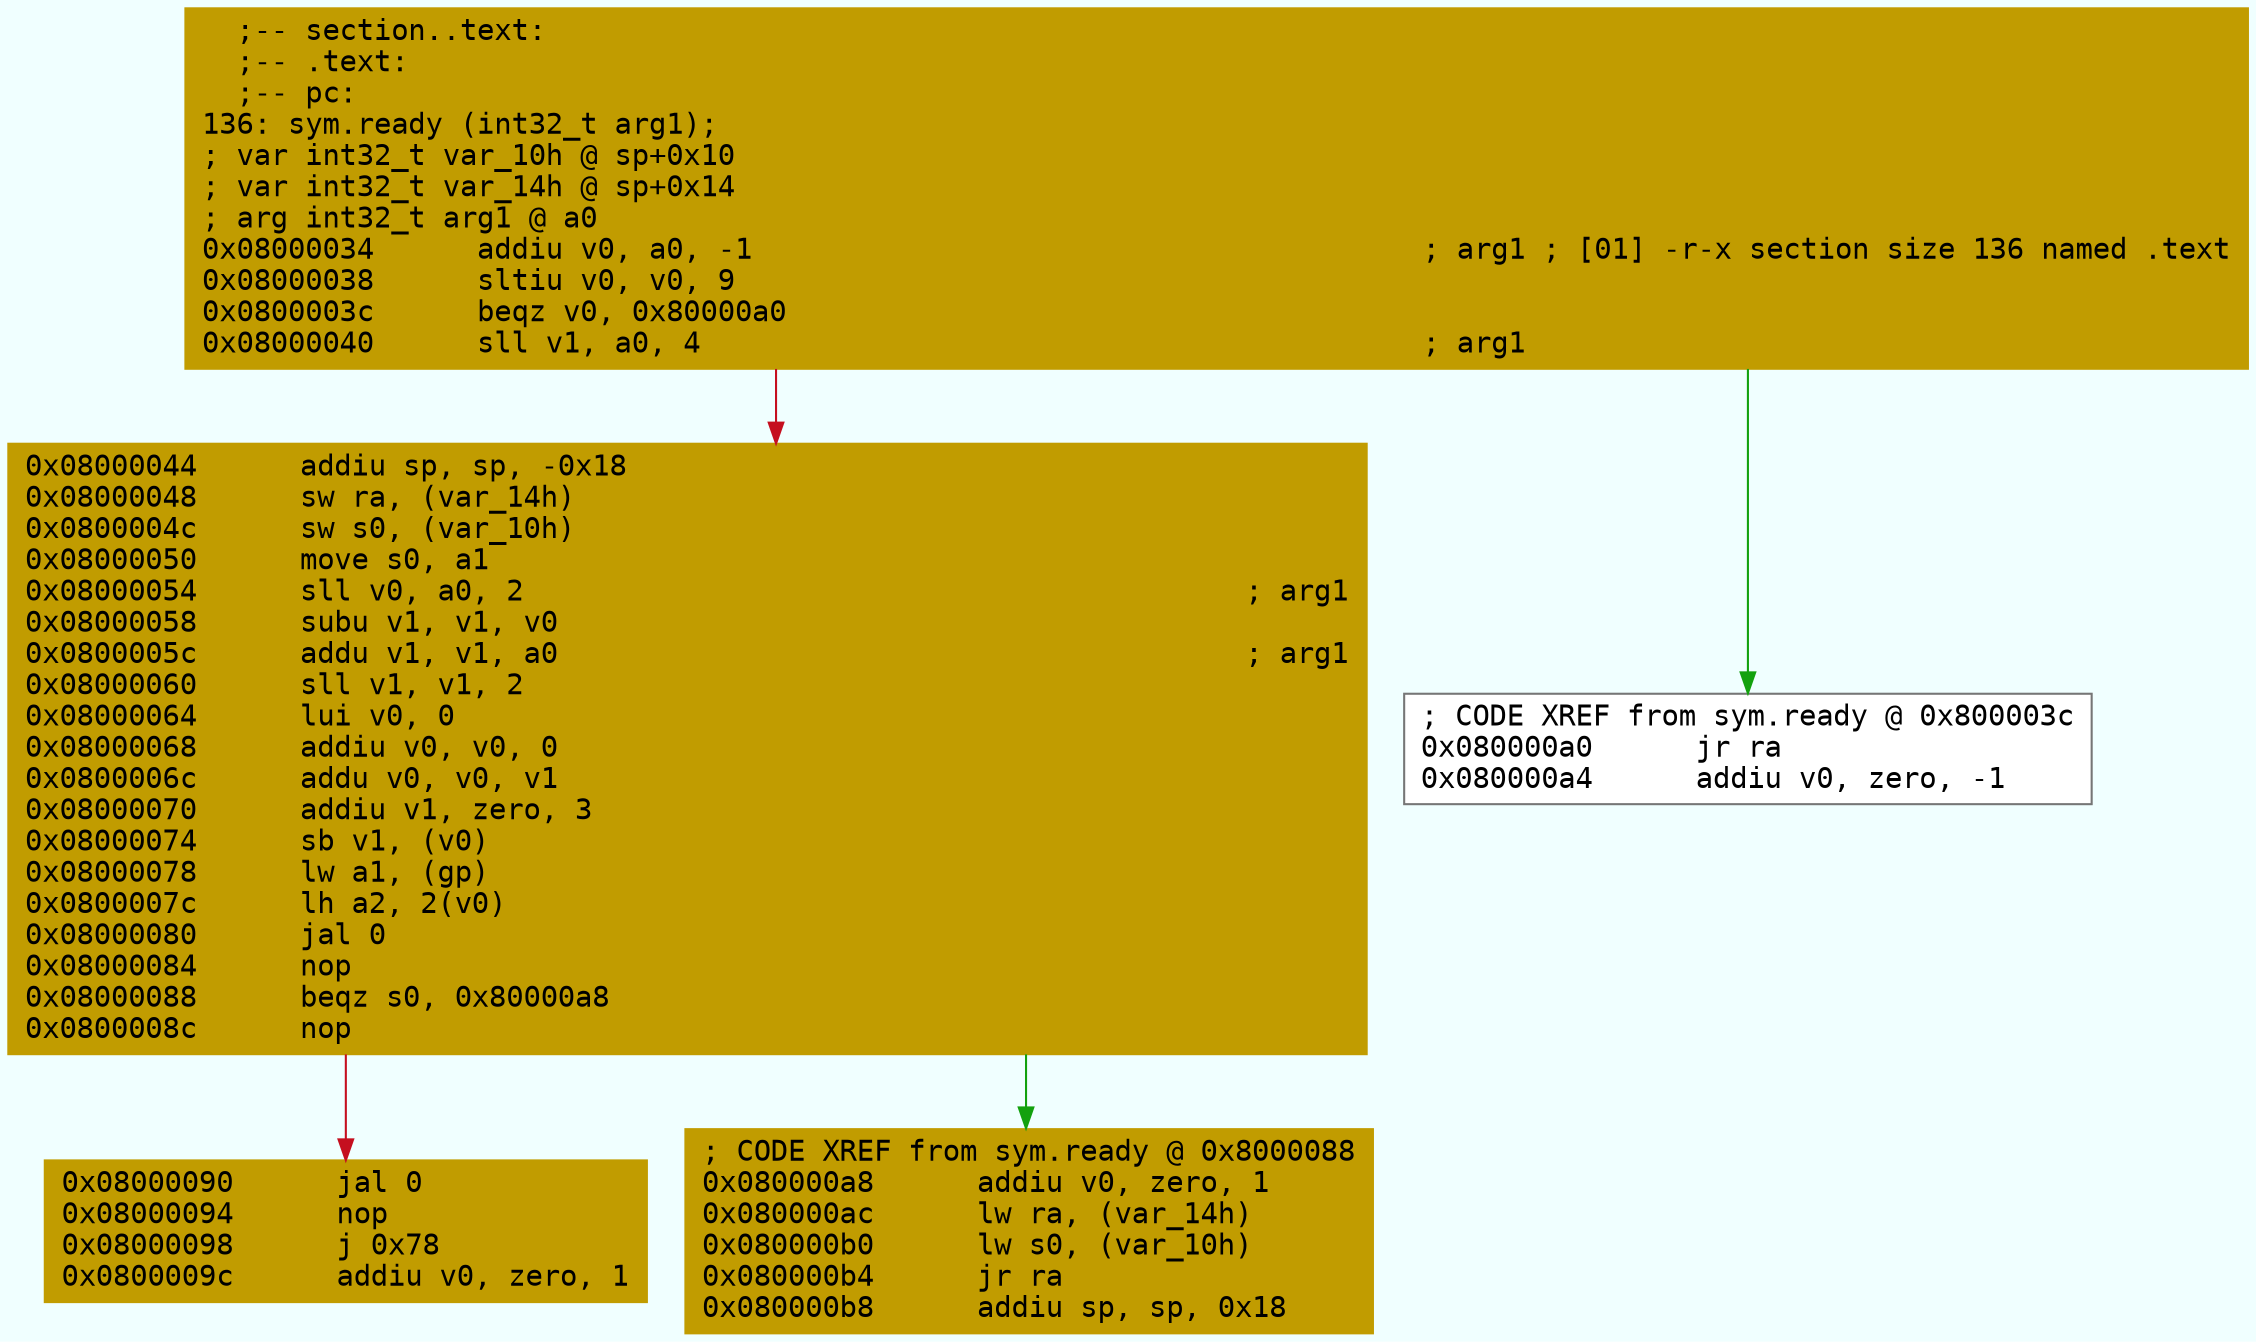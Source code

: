 digraph code {
	graph [bgcolor=azure fontsize=8 fontname="Courier" splines="ortho"];
	node [fillcolor=gray style=filled shape=box];
	edge [arrowhead="normal"];
	"0x08000034" [URL="sym.ready/0x08000034", fillcolor="#c19c00",color="#c19c00", fontname="Courier",label="  ;-- section..text:\l  ;-- .text:\l  ;-- pc:\l136: sym.ready (int32_t arg1);\l; var int32_t var_10h @ sp+0x10\l; var int32_t var_14h @ sp+0x14\l; arg int32_t arg1 @ a0\l0x08000034      addiu v0, a0, -1                                       ; arg1 ; [01] -r-x section size 136 named .text\l0x08000038      sltiu v0, v0, 9\l0x0800003c      beqz v0, 0x80000a0\l0x08000040      sll v1, a0, 4                                          ; arg1\l"]
	"0x08000044" [URL="sym.ready/0x08000044", fillcolor="#c19c00",color="#c19c00", fontname="Courier",label="0x08000044      addiu sp, sp, -0x18\l0x08000048      sw ra, (var_14h)\l0x0800004c      sw s0, (var_10h)\l0x08000050      move s0, a1\l0x08000054      sll v0, a0, 2                                          ; arg1\l0x08000058      subu v1, v1, v0\l0x0800005c      addu v1, v1, a0                                        ; arg1\l0x08000060      sll v1, v1, 2\l0x08000064      lui v0, 0\l0x08000068      addiu v0, v0, 0\l0x0800006c      addu v0, v0, v1\l0x08000070      addiu v1, zero, 3\l0x08000074      sb v1, (v0)\l0x08000078      lw a1, (gp)\l0x0800007c      lh a2, 2(v0)\l0x08000080      jal 0\l0x08000084      nop\l0x08000088      beqz s0, 0x80000a8\l0x0800008c      nop\l"]
	"0x08000090" [URL="sym.ready/0x08000090", fillcolor="#c19c00",color="#c19c00", fontname="Courier",label="0x08000090      jal 0\l0x08000094      nop\l0x08000098      j 0x78\l0x0800009c      addiu v0, zero, 1\l"]
	"0x080000a0" [URL="sym.ready/0x080000a0", fillcolor="white",color="#767676", fontname="Courier",label="; CODE XREF from sym.ready @ 0x800003c\l0x080000a0      jr ra\l0x080000a4      addiu v0, zero, -1\l"]
	"0x080000a8" [URL="sym.ready/0x080000a8", fillcolor="#c19c00",color="#c19c00", fontname="Courier",label="; CODE XREF from sym.ready @ 0x8000088\l0x080000a8      addiu v0, zero, 1\l0x080000ac      lw ra, (var_14h)\l0x080000b0      lw s0, (var_10h)\l0x080000b4      jr ra\l0x080000b8      addiu sp, sp, 0x18\l"]
        "0x08000034" -> "0x080000a0" [color="#13a10e"];
        "0x08000034" -> "0x08000044" [color="#c50f1f"];
        "0x08000044" -> "0x080000a8" [color="#13a10e"];
        "0x08000044" -> "0x08000090" [color="#c50f1f"];
}
